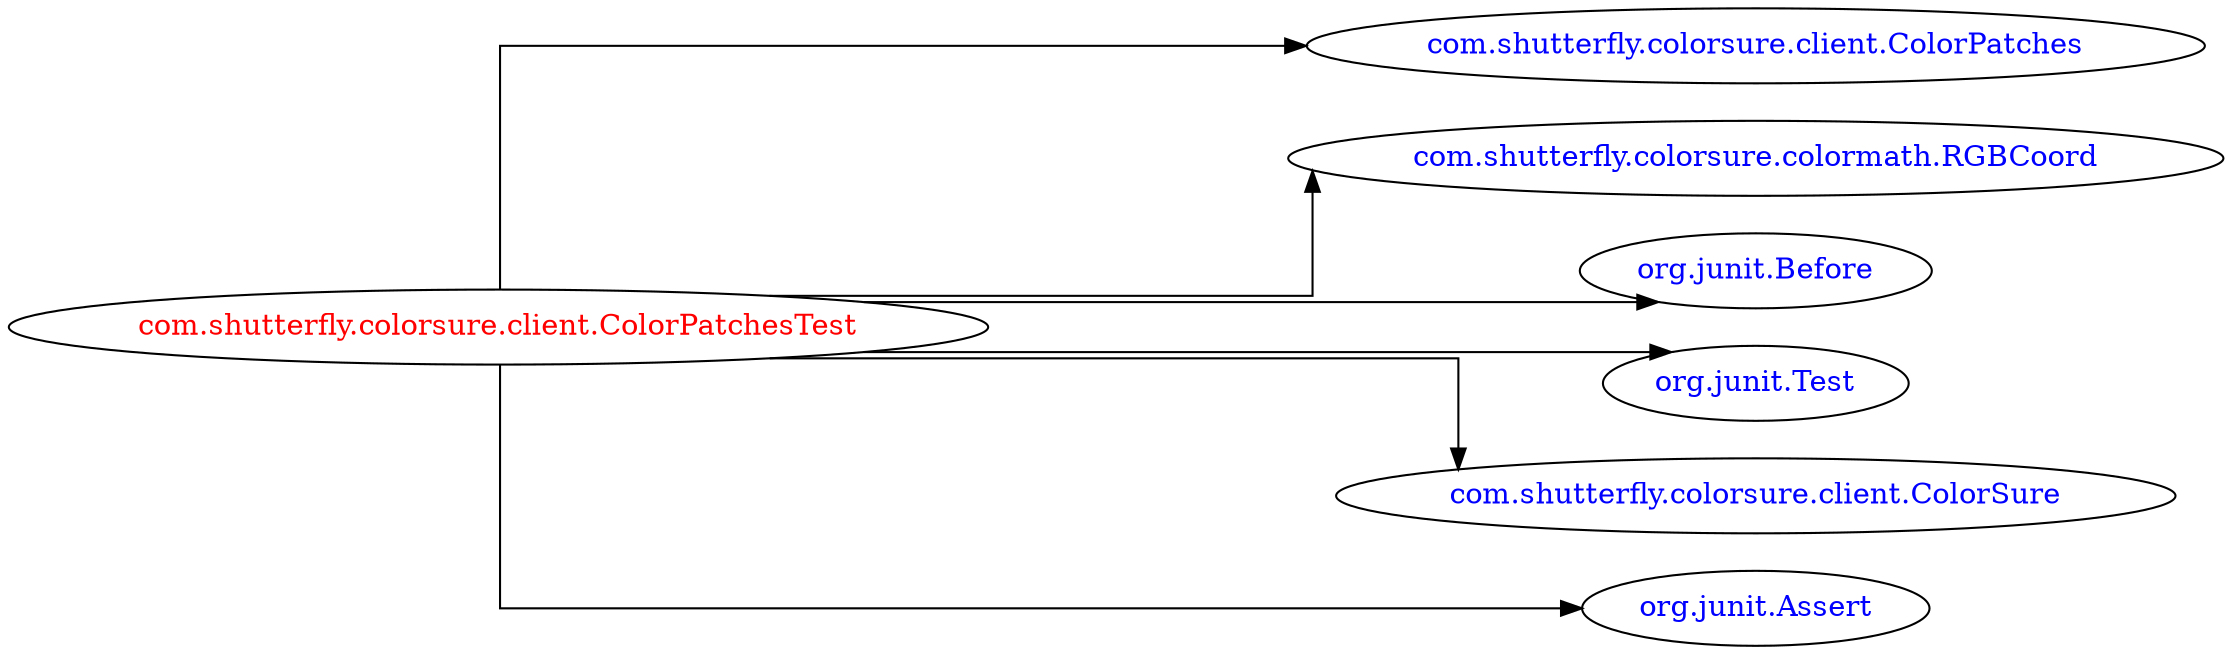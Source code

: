 digraph dependencyGraph {
 concentrate=true;
 ranksep="2.0";
 rankdir="LR"; 
 splines="ortho";
"com.shutterfly.colorsure.client.ColorPatchesTest" [fontcolor="red"];
"com.shutterfly.colorsure.client.ColorPatches" [ fontcolor="blue" ];
"com.shutterfly.colorsure.client.ColorPatchesTest"->"com.shutterfly.colorsure.client.ColorPatches";
"com.shutterfly.colorsure.colormath.RGBCoord" [ fontcolor="blue" ];
"com.shutterfly.colorsure.client.ColorPatchesTest"->"com.shutterfly.colorsure.colormath.RGBCoord";
"org.junit.Before" [ fontcolor="blue" ];
"com.shutterfly.colorsure.client.ColorPatchesTest"->"org.junit.Before";
"org.junit.Test" [ fontcolor="blue" ];
"com.shutterfly.colorsure.client.ColorPatchesTest"->"org.junit.Test";
"com.shutterfly.colorsure.client.ColorSure" [ fontcolor="blue" ];
"com.shutterfly.colorsure.client.ColorPatchesTest"->"com.shutterfly.colorsure.client.ColorSure";
"org.junit.Assert" [ fontcolor="blue" ];
"com.shutterfly.colorsure.client.ColorPatchesTest"->"org.junit.Assert";
}